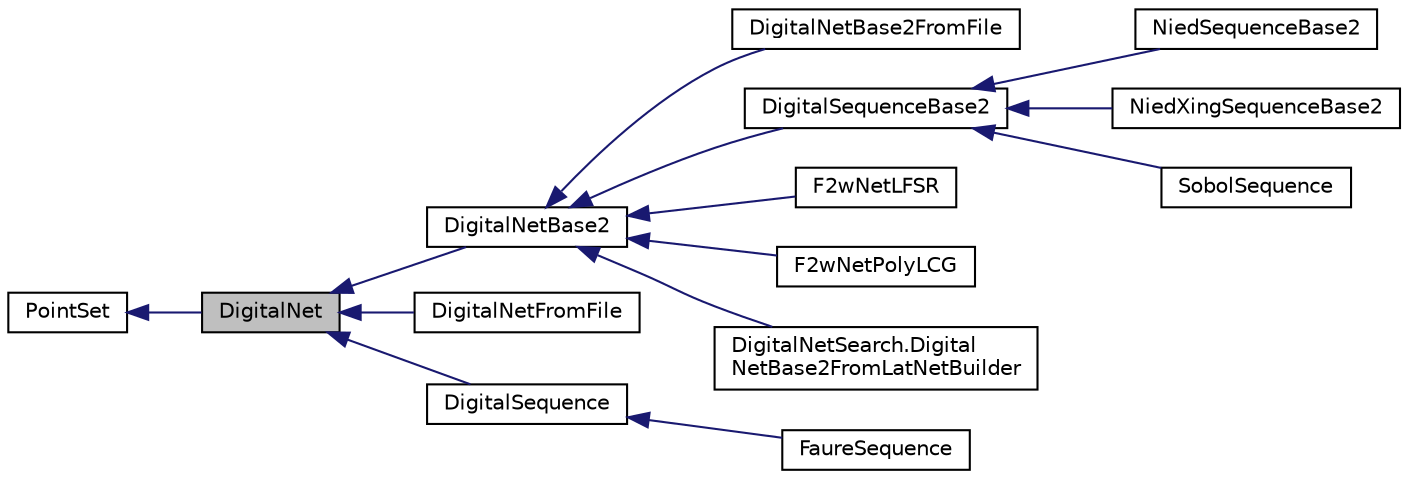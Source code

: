 digraph "DigitalNet"
{
 // INTERACTIVE_SVG=YES
  bgcolor="transparent";
  edge [fontname="Helvetica",fontsize="10",labelfontname="Helvetica",labelfontsize="10"];
  node [fontname="Helvetica",fontsize="10",shape=record];
  rankdir="LR";
  Node0 [label="DigitalNet",height=0.2,width=0.4,color="black", fillcolor="grey75", style="filled", fontcolor="black"];
  Node1 -> Node0 [dir="back",color="midnightblue",fontsize="10",style="solid",fontname="Helvetica"];
  Node1 [label="PointSet",height=0.2,width=0.4,color="black",URL="$d8/d10/classumontreal_1_1ssj_1_1hups_1_1PointSet.html",tooltip="This abstract class represents a general point set. "];
  Node0 -> Node2 [dir="back",color="midnightblue",fontsize="10",style="solid",fontname="Helvetica"];
  Node2 [label="DigitalNetBase2",height=0.2,width=0.4,color="black",URL="$d3/dd5/classumontreal_1_1ssj_1_1hups_1_1DigitalNetBase2.html",tooltip="A special case of DigitalNet for the base . "];
  Node2 -> Node3 [dir="back",color="midnightblue",fontsize="10",style="solid",fontname="Helvetica"];
  Node3 [label="DigitalNetBase2FromFile",height=0.2,width=0.4,color="black",URL="$df/d25/classumontreal_1_1ssj_1_1hups_1_1DigitalNetBase2FromFile.html",tooltip="This class permits one to read the parameters that define a digital net in base 2 either from a file..."];
  Node2 -> Node4 [dir="back",color="midnightblue",fontsize="10",style="solid",fontname="Helvetica"];
  Node4 [label="DigitalSequenceBase2",height=0.2,width=0.4,color="black",URL="$d6/dec/classumontreal_1_1ssj_1_1hups_1_1DigitalSequenceBase2.html",tooltip="This abstract class describes methods specific to digital sequences in base 2. "];
  Node4 -> Node5 [dir="back",color="midnightblue",fontsize="10",style="solid",fontname="Helvetica"];
  Node5 [label="NiedSequenceBase2",height=0.2,width=0.4,color="black",URL="$d0/d02/classumontreal_1_1ssj_1_1hups_1_1NiedSequenceBase2.html",tooltip="This class implements digital sequences constructed from the Niederreiter sequence in base 2..."];
  Node4 -> Node6 [dir="back",color="midnightblue",fontsize="10",style="solid",fontname="Helvetica"];
  Node6 [label="NiedXingSequenceBase2",height=0.2,width=0.4,color="black",URL="$db/dcc/classumontreal_1_1ssj_1_1hups_1_1NiedXingSequenceBase2.html",tooltip="This class implements digital sequences based on the Niederreiter-Xing sequence in base 2..."];
  Node4 -> Node7 [dir="back",color="midnightblue",fontsize="10",style="solid",fontname="Helvetica"];
  Node7 [label="SobolSequence",height=0.2,width=0.4,color="black",URL="$d6/ddf/classumontreal_1_1ssj_1_1hups_1_1SobolSequence.html",tooltip="This class implements digital nets and digital sequences in base 2 formed by the first  points of a S..."];
  Node2 -> Node8 [dir="back",color="midnightblue",fontsize="10",style="solid",fontname="Helvetica"];
  Node8 [label="F2wNetLFSR",height=0.2,width=0.4,color="black",URL="$d1/d86/classumontreal_1_1ssj_1_1hups_1_1F2wNetLFSR.html",tooltip="This class implements a digital net in base 2 starting from a linear feedback shift register generato..."];
  Node2 -> Node9 [dir="back",color="midnightblue",fontsize="10",style="solid",fontname="Helvetica"];
  Node9 [label="F2wNetPolyLCG",height=0.2,width=0.4,color="black",URL="$de/d8c/classumontreal_1_1ssj_1_1hups_1_1F2wNetPolyLCG.html",tooltip="This class implements a digital net in base 2 starting from a polynomial LCG in . ..."];
  Node2 -> Node10 [dir="back",color="midnightblue",fontsize="10",style="solid",fontname="Helvetica"];
  Node10 [label="DigitalNetSearch.Digital\lNetBase2FromLatNetBuilder",height=0.2,width=0.4,color="black",URL="$d1/d31/classumontreal_1_1ssj_1_1latnetbuilder_1_1DigitalNetSearch_1_1DigitalNetBase2FromLatNetBuilder.html",tooltip="Class for the construction od digital nets. "];
  Node0 -> Node11 [dir="back",color="midnightblue",fontsize="10",style="solid",fontname="Helvetica"];
  Node11 [label="DigitalNetFromFile",height=0.2,width=0.4,color="black",URL="$de/d86/classumontreal_1_1ssj_1_1hups_1_1DigitalNetFromFile.html",tooltip="This class allows us to read the parameters defining a digital net either from a file, or from a URL address on the World Wide Web. "];
  Node0 -> Node12 [dir="back",color="midnightblue",fontsize="10",style="solid",fontname="Helvetica"];
  Node12 [label="DigitalSequence",height=0.2,width=0.4,color="black",URL="$dd/d0d/classumontreal_1_1ssj_1_1hups_1_1DigitalSequence.html",tooltip="This abstract class describes methods specific to digital sequences. "];
  Node12 -> Node13 [dir="back",color="midnightblue",fontsize="10",style="solid",fontname="Helvetica"];
  Node13 [label="FaureSequence",height=0.2,width=0.4,color="black",URL="$d2/d22/classumontreal_1_1ssj_1_1hups_1_1FaureSequence.html",tooltip="This class implements digital nets or digital sequences formed by the first  points of the Faure sequ..."];
}
